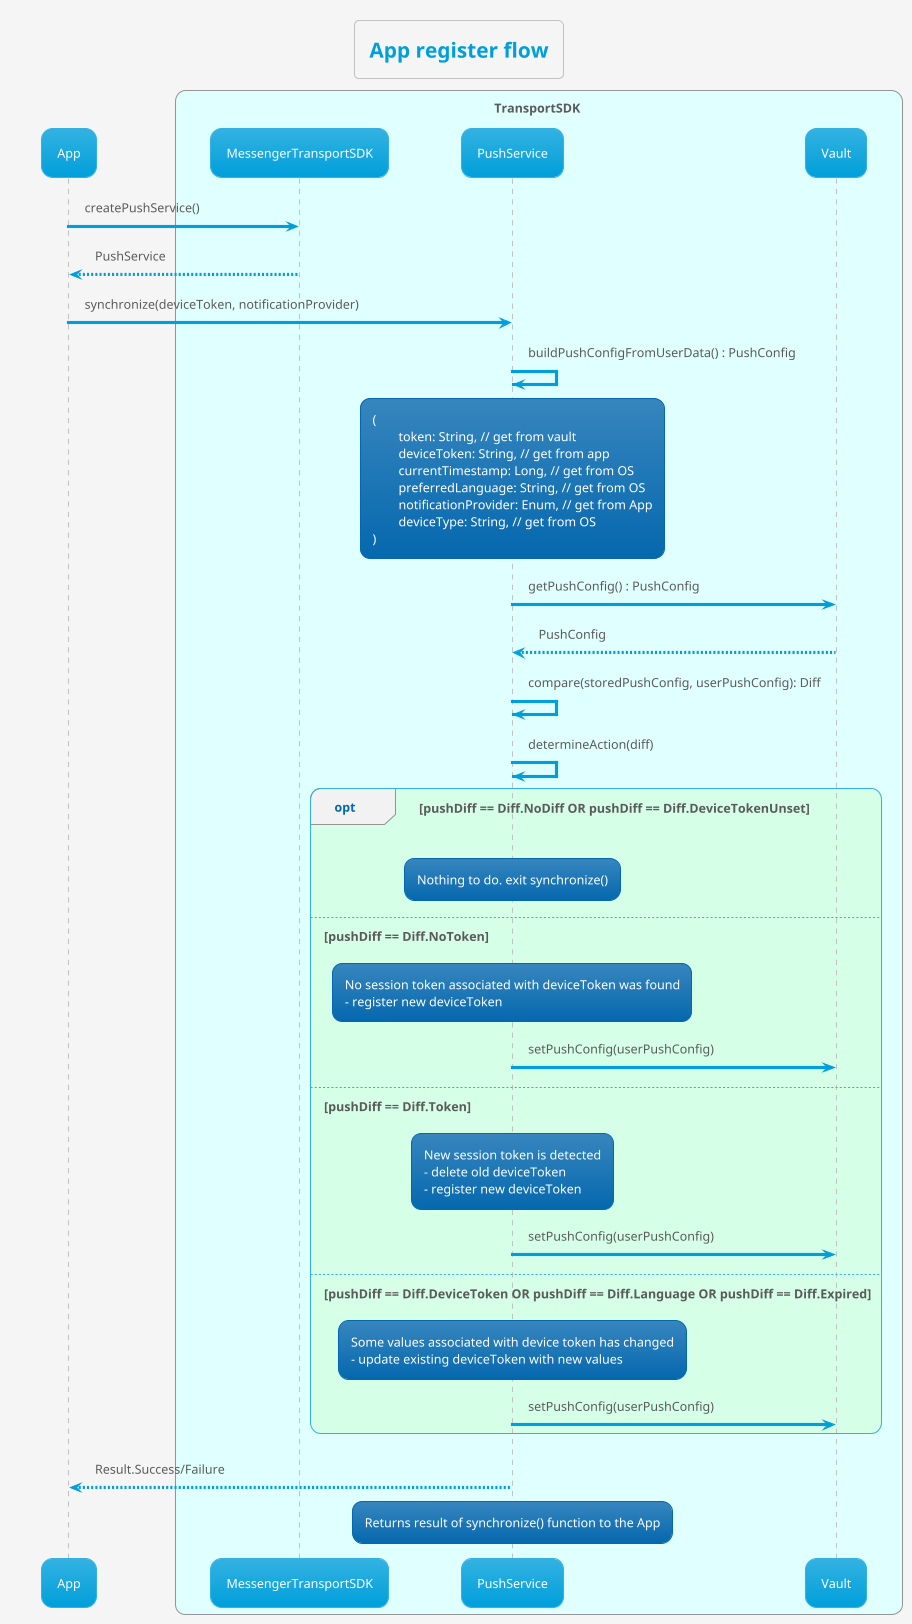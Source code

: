 @startuml
'https://plantuml.com/sequence-diagram

!theme bluegray
!pragma teoz true


skinparam backgroundColor #whitesmoke
title App register flow

participant App
box TransportSDK #lightcyan
participant MessengerTransportSDK
participant PushService
participant Vault

end box

	App -> MessengerTransportSDK : createPushService()
	MessengerTransportSDK --> App : PushService
	App -> PushService : synchronize(deviceToken, notificationProvider)
	PushService -> PushService : buildPushConfigFromUserData() : PushConfig
		rnote over PushService
    	(
    		token: String, // get from vault
    		deviceToken: String, // get from app
    		currentTimestamp: Long, // get from OS
    		preferredLanguage: String, // get from OS
    		notificationProvider: Enum, // get from App
    		deviceType: String, // get from OS
    	)
    	end rnote

	PushService -> Vault : getPushConfig() : PushConfig
	Vault --> PushService : PushConfig
    PushService -> PushService : compare(storedPushConfig, userPushConfig): Diff
	PushService -> PushService : determineAction(diff)

    opt #aaff8833 pushDiff == Diff.NoDiff OR pushDiff == Diff.DeviceTokenUnset
         rnote over PushService
         Nothing to do. exit synchronize()
         end rnote
	else pushDiff == Diff.NoToken
	    rnote over PushService
        No session token associated with deviceToken was found
        - register new deviceToken
        end rnote
        PushService -> Vault : setPushConfig(userPushConfig)
    else pushDiff == Diff.Token
        rnote over PushService
        New session token is detected
        - delete old deviceToken
        - register new deviceToken
        end rnote
        PushService -> Vault : setPushConfig(userPushConfig)
    else pushDiff == Diff.DeviceToken OR pushDiff == Diff.Language OR pushDiff == Diff.Expired
        rnote over PushService
        Some values associated with device token has changed
        - update existing deviceToken with new values
        end rnote
        PushService -> Vault : setPushConfig(userPushConfig)
    end
    PushService --> App : Result.Success/Failure
    rnote over PushService
    Returns result of synchronize() function to the App
    end rnote
@enduml


